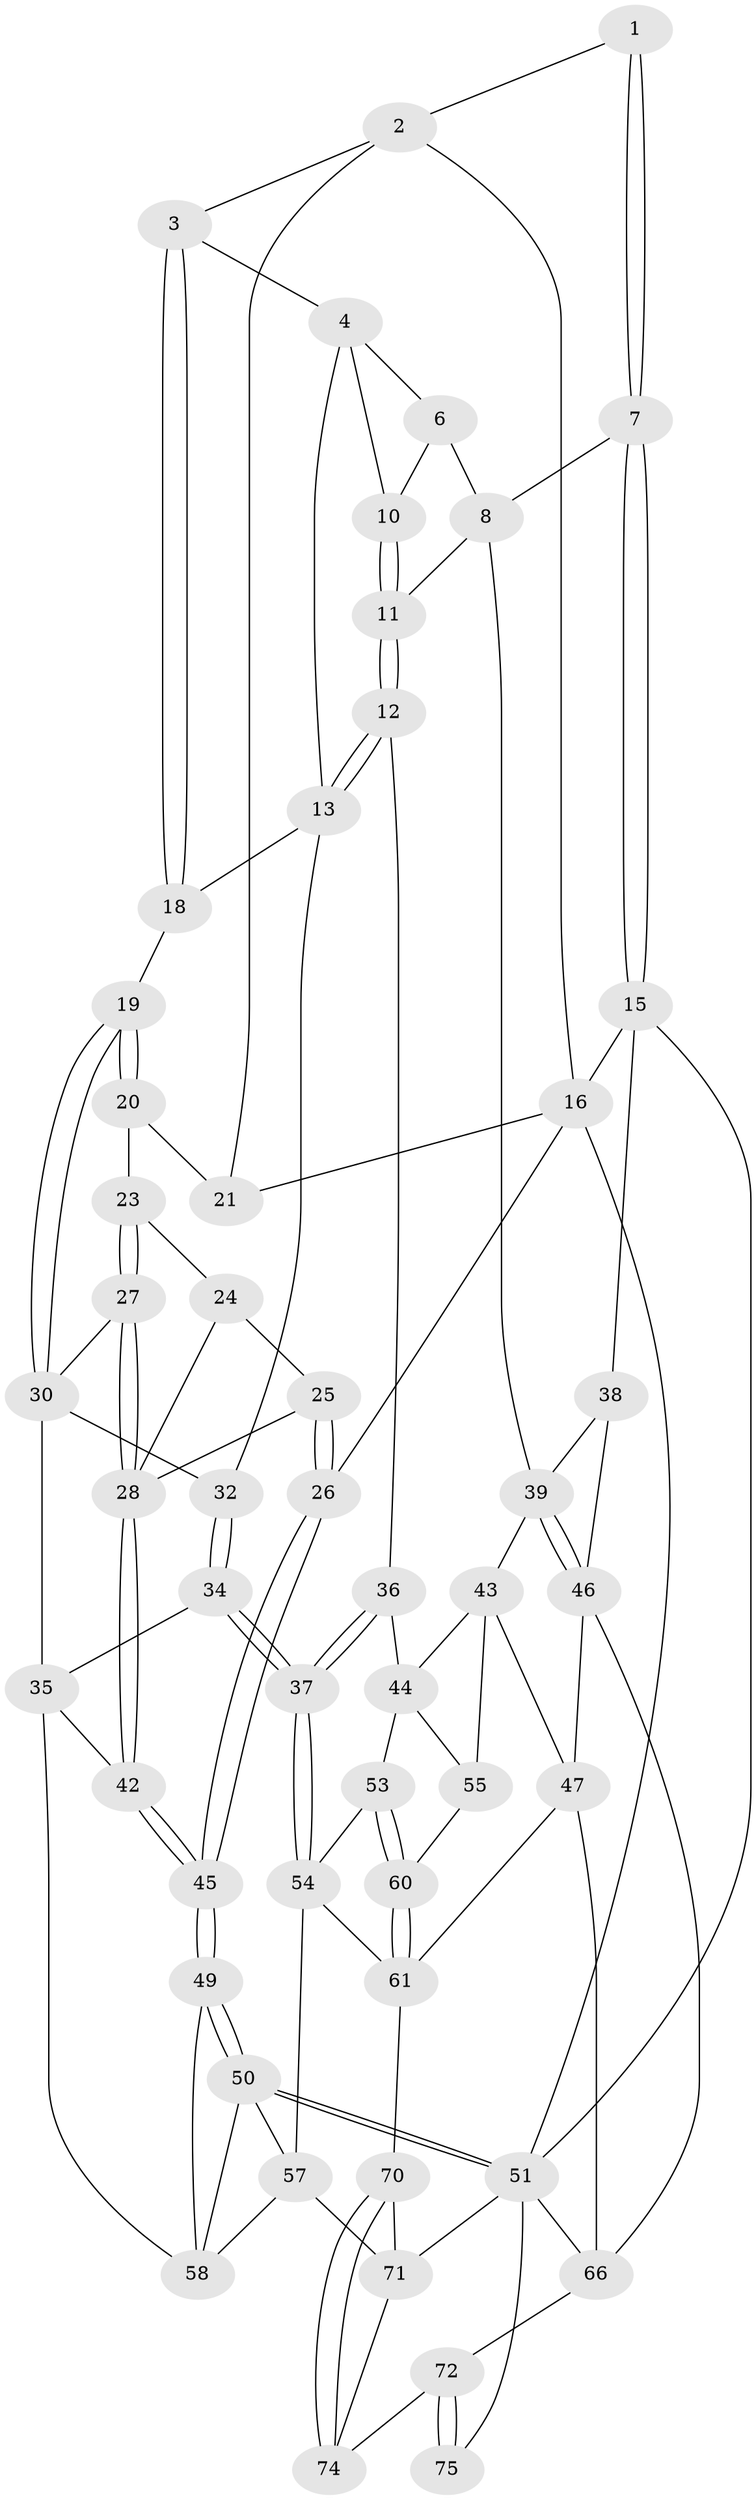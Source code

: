 // original degree distribution, {3: 0.02631578947368421, 4: 0.2631578947368421, 5: 0.47368421052631576, 6: 0.23684210526315788}
// Generated by graph-tools (version 1.1) at 2025/11/02/27/25 16:11:59]
// undirected, 53 vertices, 117 edges
graph export_dot {
graph [start="1"]
  node [color=gray90,style=filled];
  1 [pos="+0.8698411242168487+0"];
  2 [pos="+0.4329667558271607+0",super="+17"];
  3 [pos="+0.4354834564426809+0"];
  4 [pos="+0.6676394624765138+0.12013016467379307",super="+5"];
  6 [pos="+0.7270191102551139+0.13138917077650147",super="+9"];
  7 [pos="+1+0"];
  8 [pos="+1+0",super="+33"];
  10 [pos="+0.7850519074303401+0.2550153800295614"];
  11 [pos="+0.7874047492822513+0.3729695560909911"];
  12 [pos="+0.7075101210618386+0.37140366968607036"];
  13 [pos="+0.6229441942818771+0.33037220461817657",super="+14"];
  15 [pos="+1+0"];
  16 [pos="+0+0",super="+22"];
  18 [pos="+0.43095421779923515+0"];
  19 [pos="+0.3512571026983105+0.18361312118004308"];
  20 [pos="+0.2360198440629478+0.2231468783293245"];
  21 [pos="+0.2033230760216471+0.21281914061301252"];
  23 [pos="+0.23133358683933086+0.2302774172443798"];
  24 [pos="+0.22959872767862072+0.23192802065207732"];
  25 [pos="+0.031058981429562166+0.39556359201536984"];
  26 [pos="+0+0.3143956610794824"];
  27 [pos="+0.20770245248459174+0.4158432543329872"];
  28 [pos="+0.13331781334805798+0.4655497109053699",super="+29"];
  30 [pos="+0.3771569204617246+0.2777408870694297",super="+31"];
  32 [pos="+0.47938250176495967+0.358376622493728"];
  34 [pos="+0.4694570185914947+0.5403260940491755"];
  35 [pos="+0.3693413821059399+0.5409793815917125",super="+41"];
  36 [pos="+0.5901016098893453+0.4976779217130779"];
  37 [pos="+0.48036484542839986+0.5481973671449408"];
  38 [pos="+1+0.4953961686784201"];
  39 [pos="+0.8765444589841545+0.4448137406469793",super="+40"];
  42 [pos="+0.1777723735814524+0.5823412698629737"];
  43 [pos="+0.7393940368806334+0.54418690442869",super="+48"];
  44 [pos="+0.6741779641266291+0.5822139004464983",super="+52"];
  45 [pos="+0+0.7506116731552469"];
  46 [pos="+0.81786536197393+0.7222439214759302",super="+64"];
  47 [pos="+0.765788165263749+0.7639089991465865",super="+63"];
  49 [pos="+0+1"];
  50 [pos="+0+1",super="+67"];
  51 [pos="+0+1",super="+65"];
  53 [pos="+0.561490828077737+0.6373811723374447"];
  54 [pos="+0.5019551408709975+0.5999378059070025",super="+56"];
  55 [pos="+0.7191962653180186+0.7058123991825388"];
  57 [pos="+0.3614717663922253+0.7880717022776754",super="+69"];
  58 [pos="+0.24951211000509826+0.72729097578331",super="+59"];
  60 [pos="+0.5758151207446893+0.683799408781918"];
  61 [pos="+0.6027164791329463+0.9035829530541292",super="+62"];
  66 [pos="+1+0.844505053494639",super="+68"];
  70 [pos="+0.5871161121134484+0.9781724782469596"];
  71 [pos="+0.3210490233912297+0.9488148359356708",super="+76"];
  72 [pos="+0.8675940063102561+0.8844255739337382",super="+73"];
  74 [pos="+0.6064778855193438+1"];
  75 [pos="+0.9262888973440042+1"];
  1 -- 2;
  1 -- 7;
  1 -- 7;
  2 -- 3;
  2 -- 16;
  2 -- 21;
  3 -- 4;
  3 -- 18;
  3 -- 18;
  4 -- 10;
  4 -- 6;
  4 -- 13;
  6 -- 8;
  6 -- 10;
  7 -- 8;
  7 -- 15;
  7 -- 15;
  8 -- 11;
  8 -- 39;
  10 -- 11;
  10 -- 11;
  11 -- 12;
  11 -- 12;
  12 -- 13;
  12 -- 13;
  12 -- 36;
  13 -- 32;
  13 -- 18;
  15 -- 16;
  15 -- 38;
  15 -- 51;
  16 -- 51;
  16 -- 26;
  16 -- 21;
  18 -- 19;
  19 -- 20;
  19 -- 20;
  19 -- 30;
  19 -- 30;
  20 -- 21;
  20 -- 23;
  23 -- 24;
  23 -- 27;
  23 -- 27;
  24 -- 25;
  24 -- 28;
  25 -- 26;
  25 -- 26;
  25 -- 28;
  26 -- 45;
  26 -- 45;
  27 -- 28;
  27 -- 28;
  27 -- 30;
  28 -- 42;
  28 -- 42;
  30 -- 32;
  30 -- 35;
  32 -- 34;
  32 -- 34;
  34 -- 35;
  34 -- 37;
  34 -- 37;
  35 -- 42;
  35 -- 58;
  36 -- 37;
  36 -- 37;
  36 -- 44;
  37 -- 54;
  37 -- 54;
  38 -- 39;
  38 -- 46;
  39 -- 46;
  39 -- 46;
  39 -- 43;
  42 -- 45;
  42 -- 45;
  43 -- 44;
  43 -- 55;
  43 -- 47;
  44 -- 53;
  44 -- 55;
  45 -- 49;
  45 -- 49;
  46 -- 47;
  46 -- 66;
  47 -- 61;
  47 -- 66;
  49 -- 50;
  49 -- 50;
  49 -- 58;
  50 -- 51;
  50 -- 51;
  50 -- 58;
  50 -- 57;
  51 -- 75;
  51 -- 66;
  51 -- 71;
  53 -- 54;
  53 -- 60;
  53 -- 60;
  54 -- 57;
  54 -- 61;
  55 -- 60;
  57 -- 58;
  57 -- 71;
  60 -- 61;
  60 -- 61;
  61 -- 70;
  66 -- 72;
  70 -- 71;
  70 -- 74;
  70 -- 74;
  71 -- 74;
  72 -- 75 [weight=2];
  72 -- 75;
  72 -- 74;
}

